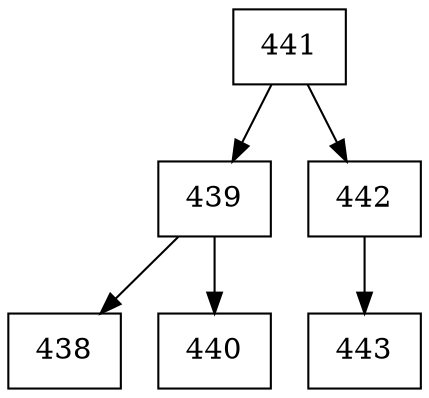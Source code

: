 digraph grafico{
rankdir=UD 
node[shape=box] 
concentrate=true 
nodo441[ shape=record, label ="441"];
nodo439[ shape=record, label ="439"];
nodo438[ shape=record, label ="438"];
nodo439->nodo438
nodo440[ shape=record, label ="440"];
nodo439->nodo440
nodo441->nodo439
nodo442[ shape=record, label ="442"];
nodo443[ shape=record, label ="443"];
nodo442->nodo443
nodo441->nodo442
}